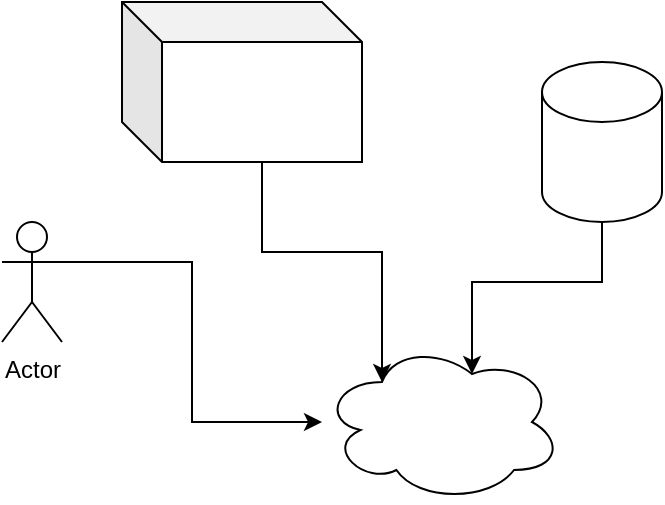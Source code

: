 <mxfile version="20.1.4" type="github">
  <diagram id="dvHW0tO31KjV8tmZyLa1" name="Page-1">
    <mxGraphModel dx="1044" dy="534" grid="1" gridSize="10" guides="1" tooltips="1" connect="1" arrows="1" fold="1" page="1" pageScale="1" pageWidth="827" pageHeight="1169" math="0" shadow="0">
      <root>
        <mxCell id="0" />
        <mxCell id="1" parent="0" />
        <mxCell id="AJ233ovZ9w-jYj6eS4X0-1" value="" style="ellipse;shape=cloud;whiteSpace=wrap;html=1;" vertex="1" parent="1">
          <mxGeometry x="260" y="230" width="120" height="80" as="geometry" />
        </mxCell>
        <mxCell id="AJ233ovZ9w-jYj6eS4X0-3" style="edgeStyle=orthogonalEdgeStyle;rounded=0;orthogonalLoop=1;jettySize=auto;html=1;exitX=1;exitY=0.333;exitDx=0;exitDy=0;exitPerimeter=0;" edge="1" parent="1" source="AJ233ovZ9w-jYj6eS4X0-2" target="AJ233ovZ9w-jYj6eS4X0-1">
          <mxGeometry relative="1" as="geometry" />
        </mxCell>
        <mxCell id="AJ233ovZ9w-jYj6eS4X0-2" value="Actor" style="shape=umlActor;verticalLabelPosition=bottom;verticalAlign=top;html=1;outlineConnect=0;" vertex="1" parent="1">
          <mxGeometry x="100" y="170" width="30" height="60" as="geometry" />
        </mxCell>
        <mxCell id="AJ233ovZ9w-jYj6eS4X0-5" style="edgeStyle=orthogonalEdgeStyle;rounded=0;orthogonalLoop=1;jettySize=auto;html=1;exitX=0.5;exitY=1;exitDx=0;exitDy=0;exitPerimeter=0;entryX=0.625;entryY=0.2;entryDx=0;entryDy=0;entryPerimeter=0;" edge="1" parent="1" source="AJ233ovZ9w-jYj6eS4X0-4" target="AJ233ovZ9w-jYj6eS4X0-1">
          <mxGeometry relative="1" as="geometry" />
        </mxCell>
        <mxCell id="AJ233ovZ9w-jYj6eS4X0-4" value="" style="shape=cylinder3;whiteSpace=wrap;html=1;boundedLbl=1;backgroundOutline=1;size=15;" vertex="1" parent="1">
          <mxGeometry x="370" y="90" width="60" height="80" as="geometry" />
        </mxCell>
        <mxCell id="AJ233ovZ9w-jYj6eS4X0-8" style="edgeStyle=orthogonalEdgeStyle;rounded=0;orthogonalLoop=1;jettySize=auto;html=1;exitX=0;exitY=0;exitDx=70;exitDy=80;exitPerimeter=0;entryX=0.25;entryY=0.25;entryDx=0;entryDy=0;entryPerimeter=0;" edge="1" parent="1" source="AJ233ovZ9w-jYj6eS4X0-7" target="AJ233ovZ9w-jYj6eS4X0-1">
          <mxGeometry relative="1" as="geometry" />
        </mxCell>
        <mxCell id="AJ233ovZ9w-jYj6eS4X0-7" value="" style="shape=cube;whiteSpace=wrap;html=1;boundedLbl=1;backgroundOutline=1;darkOpacity=0.05;darkOpacity2=0.1;" vertex="1" parent="1">
          <mxGeometry x="160" y="60" width="120" height="80" as="geometry" />
        </mxCell>
      </root>
    </mxGraphModel>
  </diagram>
</mxfile>
